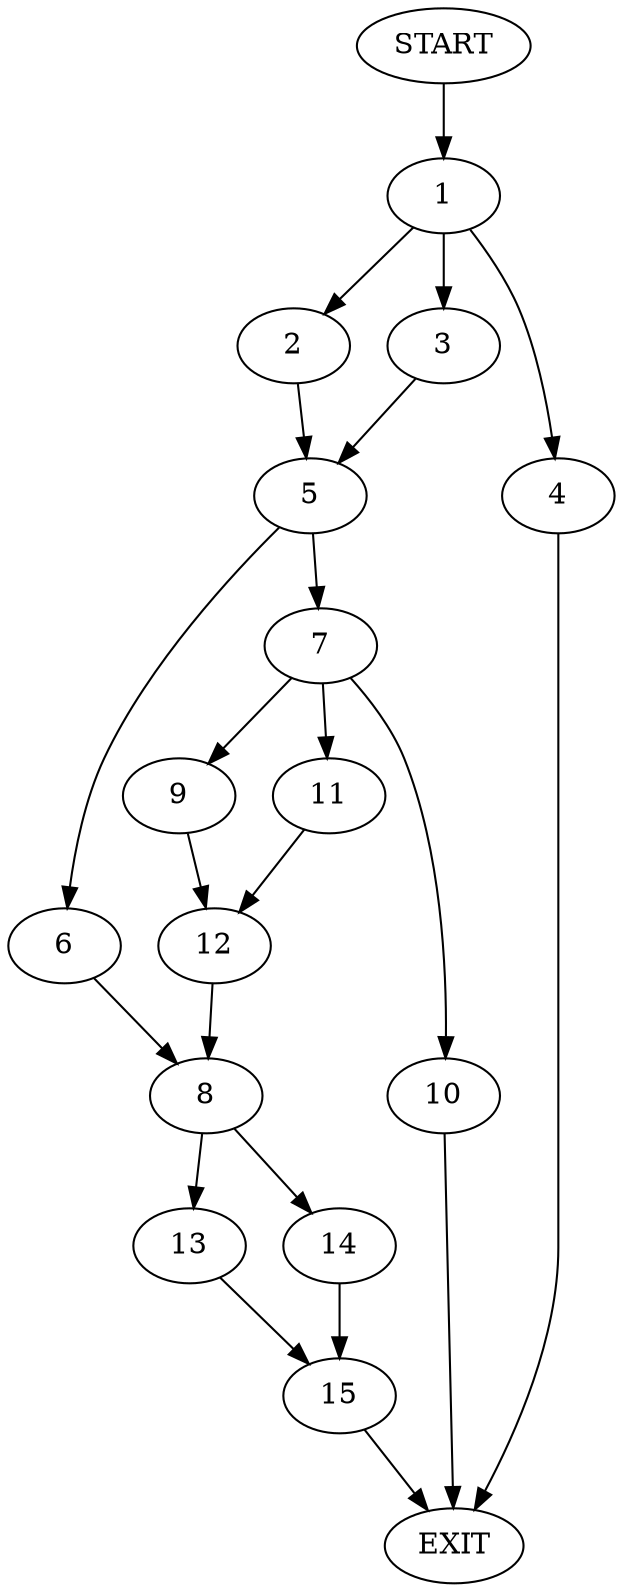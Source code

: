 digraph {
0 [label="START"]
16 [label="EXIT"]
0 -> 1
1 -> 2
1 -> 3
1 -> 4
4 -> 16
2 -> 5
3 -> 5
5 -> 6
5 -> 7
6 -> 8
7 -> 9
7 -> 10
7 -> 11
9 -> 12
10 -> 16
11 -> 12
12 -> 8
8 -> 13
8 -> 14
13 -> 15
14 -> 15
15 -> 16
}
